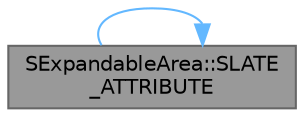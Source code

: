 digraph "SExpandableArea::SLATE_ATTRIBUTE"
{
 // INTERACTIVE_SVG=YES
 // LATEX_PDF_SIZE
  bgcolor="transparent";
  edge [fontname=Helvetica,fontsize=10,labelfontname=Helvetica,labelfontsize=10];
  node [fontname=Helvetica,fontsize=10,shape=box,height=0.2,width=0.4];
  rankdir="LR";
  Node1 [id="Node000001",label="SExpandableArea::SLATE\l_ATTRIBUTE",height=0.2,width=0.4,color="gray40", fillcolor="grey60", style="filled", fontcolor="black",tooltip="Border to use around the area."];
  Node1 -> Node1 [id="edge1_Node000001_Node000001",color="steelblue1",style="solid",tooltip=" "];
}
